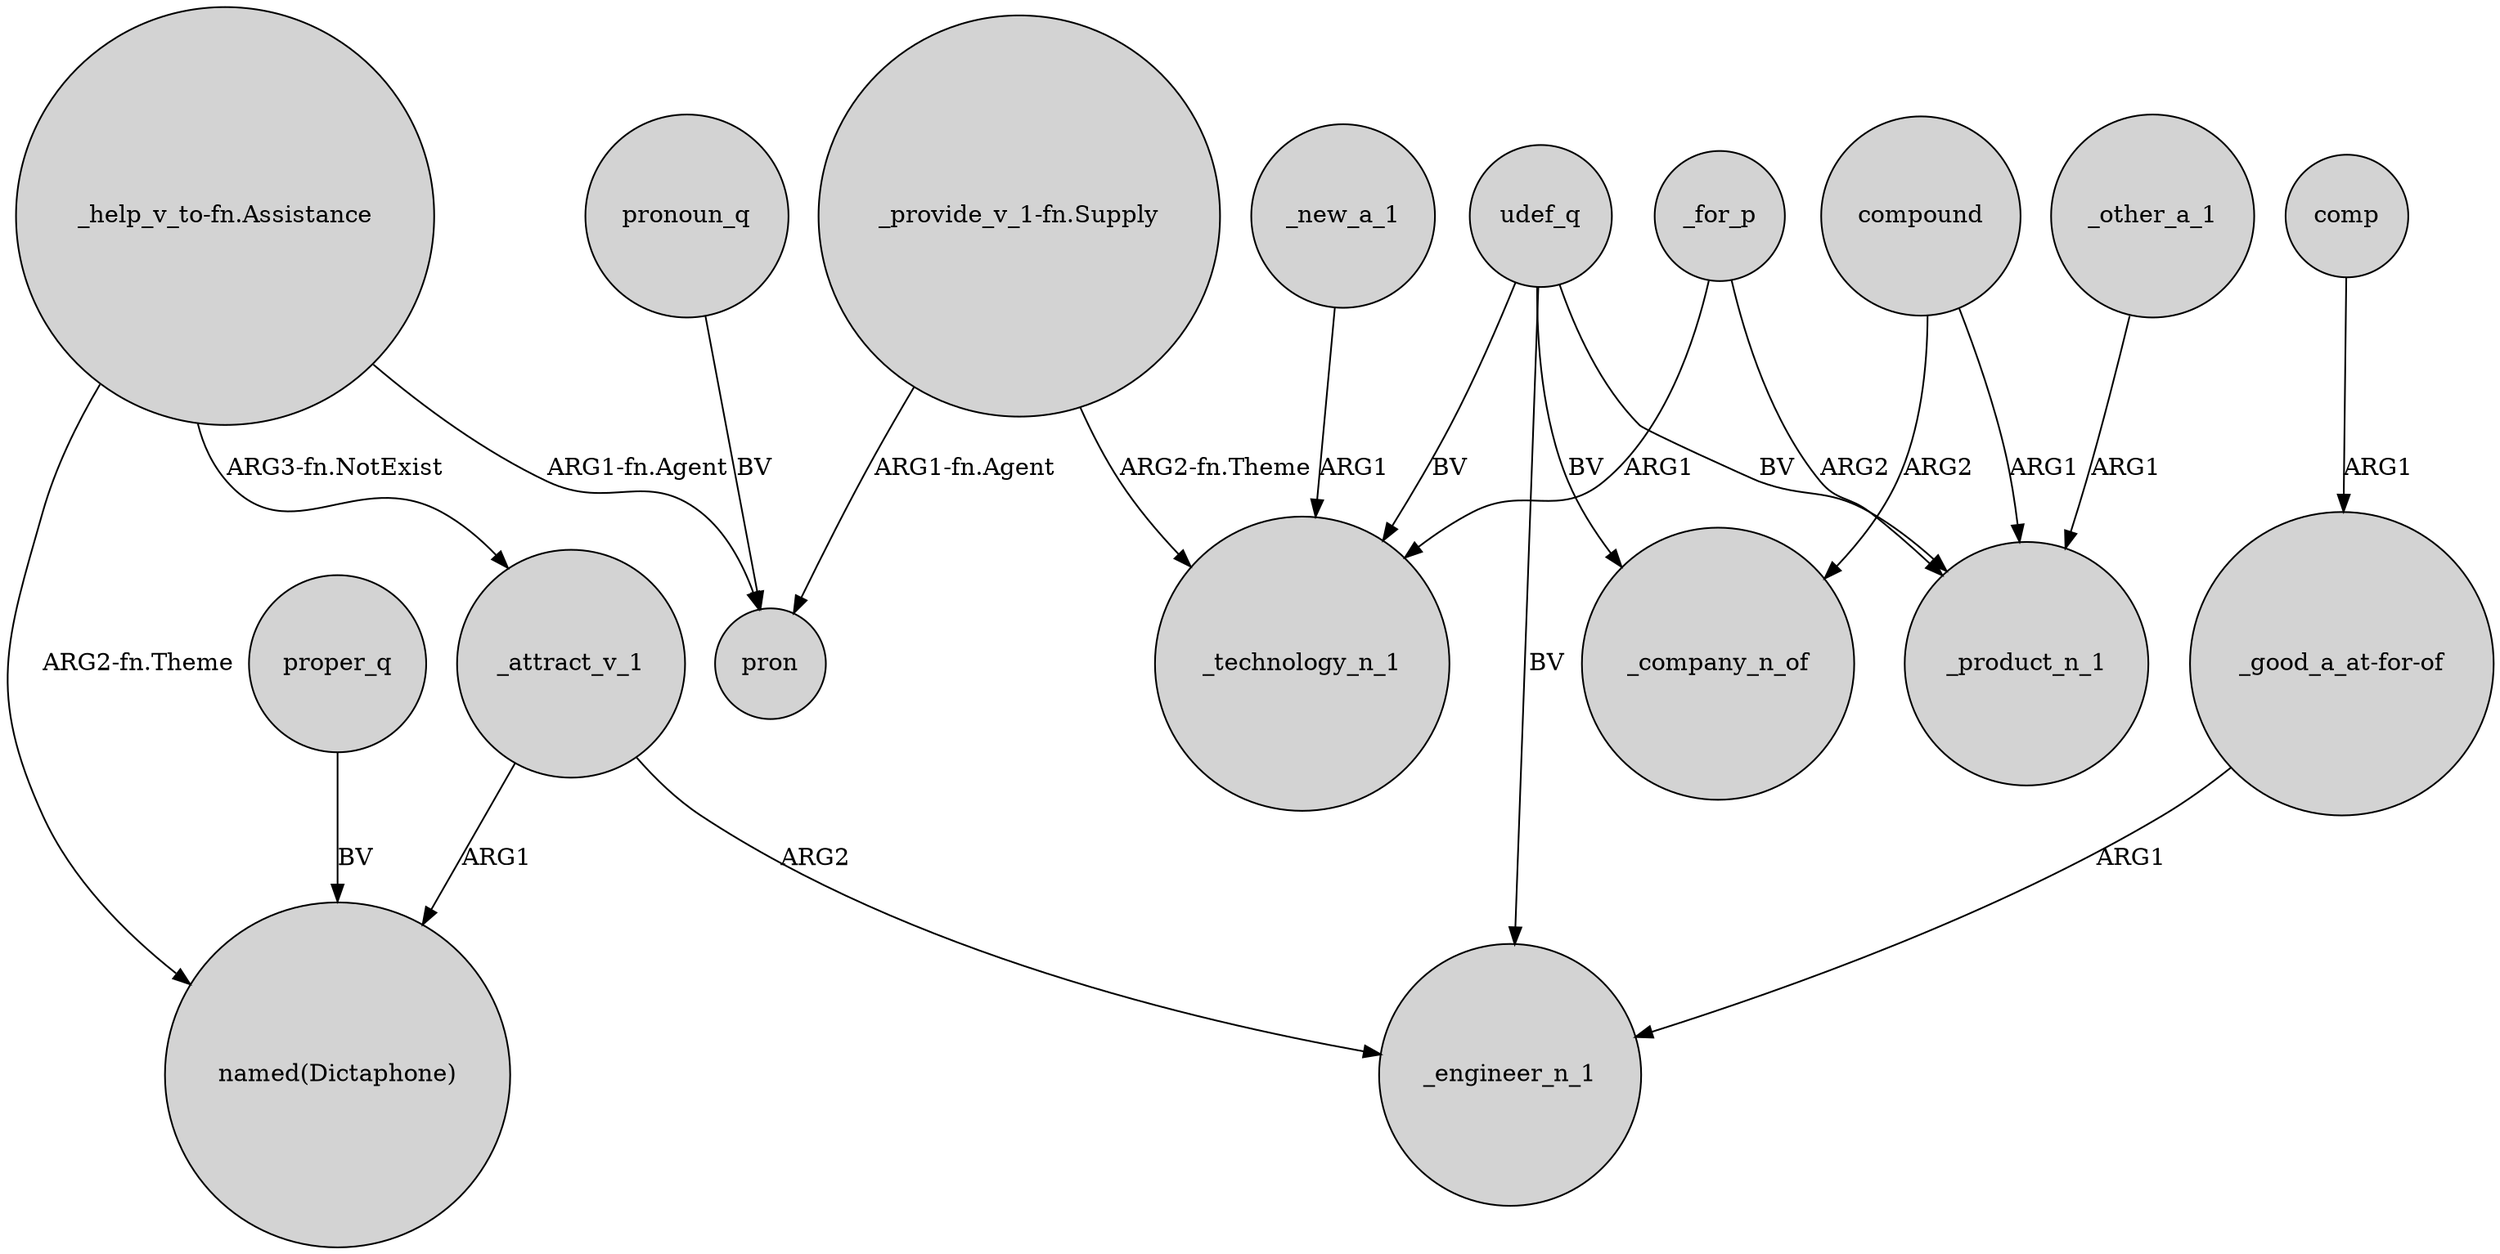 digraph {
	node [shape=circle style=filled]
	"_provide_v_1-fn.Supply" -> pron [label="ARG1-fn.Agent"]
	udef_q -> _engineer_n_1 [label=BV]
	compound -> _product_n_1 [label=ARG1]
	"_help_v_to-fn.Assistance" -> _attract_v_1 [label="ARG3-fn.NotExist"]
	"_help_v_to-fn.Assistance" -> pron [label="ARG1-fn.Agent"]
	comp -> "_good_a_at-for-of" [label=ARG1]
	proper_q -> "named(Dictaphone)" [label=BV]
	_new_a_1 -> _technology_n_1 [label=ARG1]
	_for_p -> _product_n_1 [label=ARG2]
	compound -> _company_n_of [label=ARG2]
	_other_a_1 -> _product_n_1 [label=ARG1]
	"_provide_v_1-fn.Supply" -> _technology_n_1 [label="ARG2-fn.Theme"]
	pronoun_q -> pron [label=BV]
	"_help_v_to-fn.Assistance" -> "named(Dictaphone)" [label="ARG2-fn.Theme"]
	_attract_v_1 -> "named(Dictaphone)" [label=ARG1]
	udef_q -> _technology_n_1 [label=BV]
	_attract_v_1 -> _engineer_n_1 [label=ARG2]
	udef_q -> _product_n_1 [label=BV]
	_for_p -> _technology_n_1 [label=ARG1]
	udef_q -> _company_n_of [label=BV]
	"_good_a_at-for-of" -> _engineer_n_1 [label=ARG1]
}
